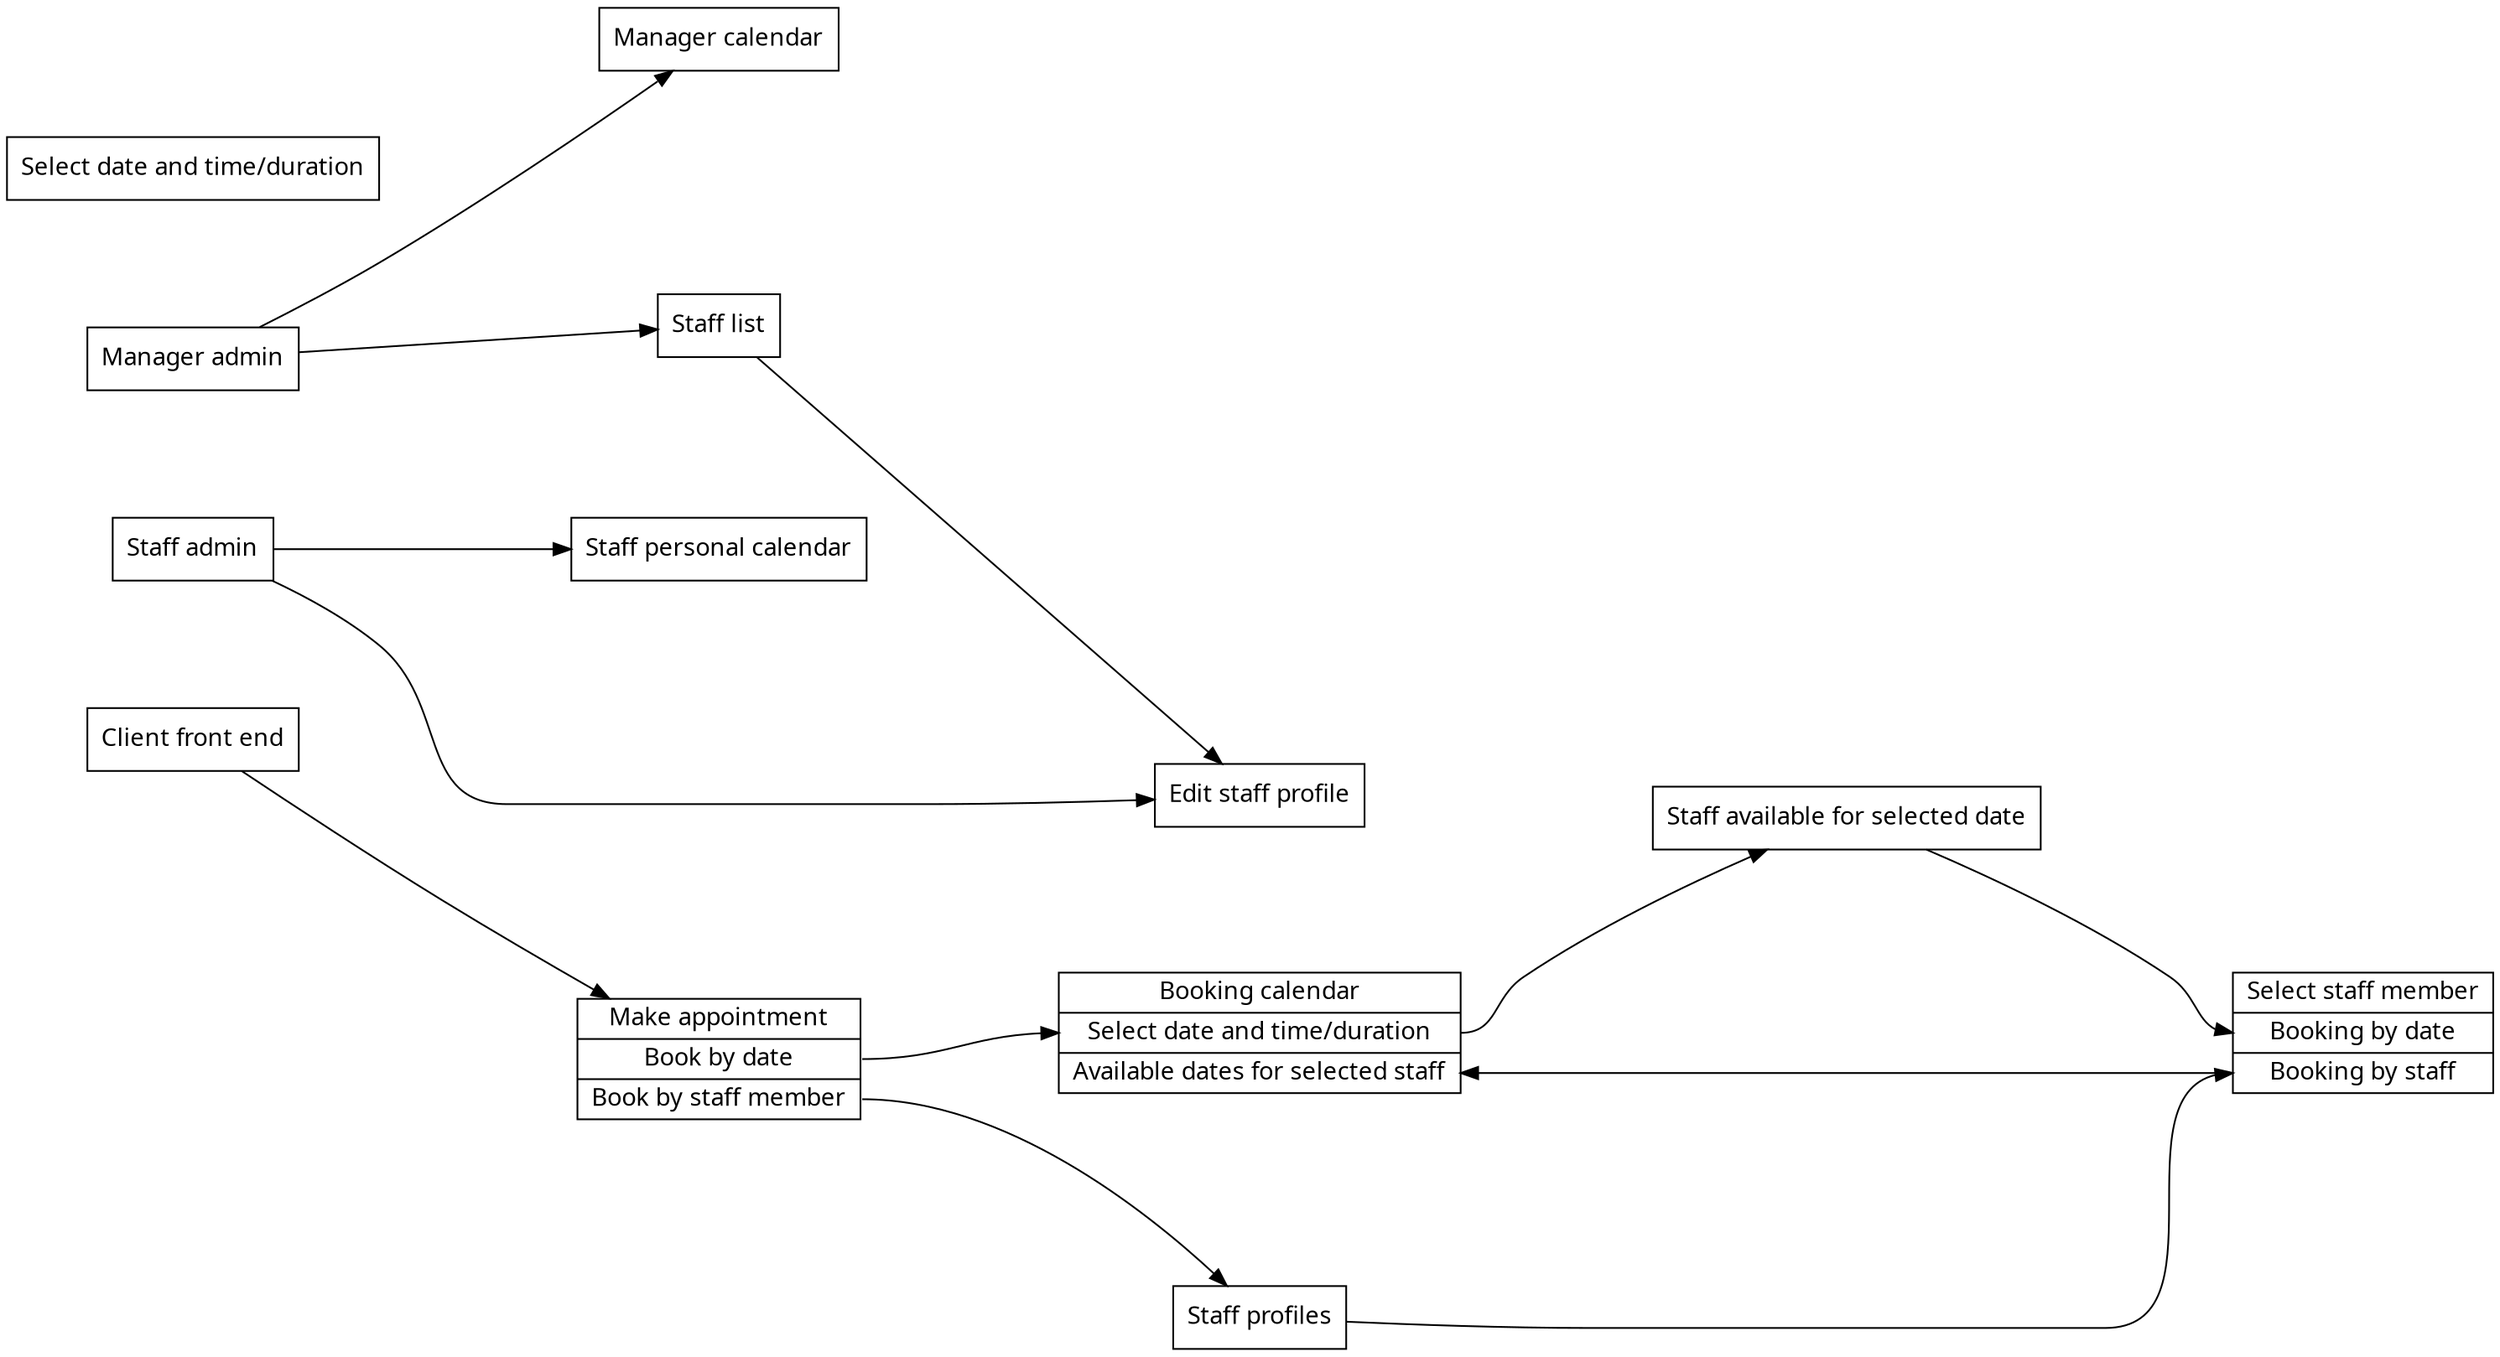 digraph bookem_ia {
    graph [
        rankdir = "LR",
        nodesep= 1,
    ];

    node [shape=tab, fontname="Sans"];
    edge [minlen=3];

    // Manager role
    subgraph cluster_0 {
        style="invis"
        color="white"
        manager_admin[
            label="Manager admin"
            shape = "record"
        ];
        staff_admin[
            label="Staff admin"
            shape = "record"
        ];
        client[
            label="Client front end"
            shape = "record"
        ];
    }

    manager_calendar[
        label="Manager calendar"
        shape = "record"
    ];

    staff_list[
        label="Staff list"
        shape = "record"
    ];

    // Staff role

    staff_calendar[
        label="Staff personal calendar"
        shape = "record"
    ];

    staff_profile_edit[
        label="Edit staff profile"
        shape = "record"
    ];

    // Client role

    make_appointment[
        label="Make appointment|<f0>Book by date|<f1>Book by staff member"
        shape = "record"
    ];

    select_date_time[
        label="Select date and time/duration"
        shape = "record"
    ];

    booking_calendar[
        label="Booking calendar|<f0>Select date and time/duration|<f1>Available dates for selected staff"
        shape = "record"
    ];
    
    staff_profiles[
        label="Staff profiles"
        shape = "record"
    ];

    staff_available[
        label="Staff available for selected date"
        shape = "record"
    ];

    select_staff_member[
        label="Select staff member|<f0>Booking by date|<f1>Booking by staff"
        shape = "record"
    ];


    manager_admin -> manager_calendar;
    manager_admin -> staff_list -> staff_profile_edit;

    staff_admin -> staff_calendar;
    staff_admin -> staff_profile_edit;
    
    client -> make_appointment;

    make_appointment:f0 -> booking_calendar:f0 -> staff_available -> select_staff_member:f0;
    make_appointment:f1 -> staff_profiles -> select_staff_member:f1 -> booking_calendar:f1;
    //home -> downloads;
    //home -> faqs;
    //home -> contact;
    //home -> language;
    //home -> account;

    //news_list:f3 -> fit_guide;


    //clothing_type -> product_list;
    //product_list -> filter -> product_list;
    //product_list -> product_variants -> product_detail -> Related_styles -> product_detail;
    //product_detail -> add_to_order -> current_order -> complete_checkout;

    //home -> checkout -> current_order;
    //checkout -> submitted_orders -> current_order;
    //heckout -> unsubmitted_orders -> current_order;

    //home -> favourites -> product_list_detail;

    //home -> search -> product_list_detail -> related -> product_list_detail -> add_to_order;

}